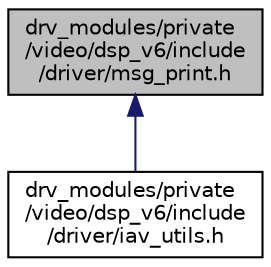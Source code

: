 digraph "drv_modules/private/video/dsp_v6/include/driver/msg_print.h"
{
 // INTERACTIVE_SVG=YES
 // LATEX_PDF_SIZE
  bgcolor="transparent";
  edge [fontname="Helvetica",fontsize="10",labelfontname="Helvetica",labelfontsize="10"];
  node [fontname="Helvetica",fontsize="10",shape=record];
  Node1 [label="drv_modules/private\l/video/dsp_v6/include\l/driver/msg_print.h",height=0.2,width=0.4,color="black", fillcolor="grey75", style="filled", fontcolor="black",tooltip=" "];
  Node1 -> Node2 [dir="back",color="midnightblue",fontsize="10",style="solid",fontname="Helvetica"];
  Node2 [label="drv_modules/private\l/video/dsp_v6/include\l/driver/iav_utils.h",height=0.2,width=0.4,color="black",URL="$d6/d56/iav__utils_8h.html",tooltip=" "];
}
